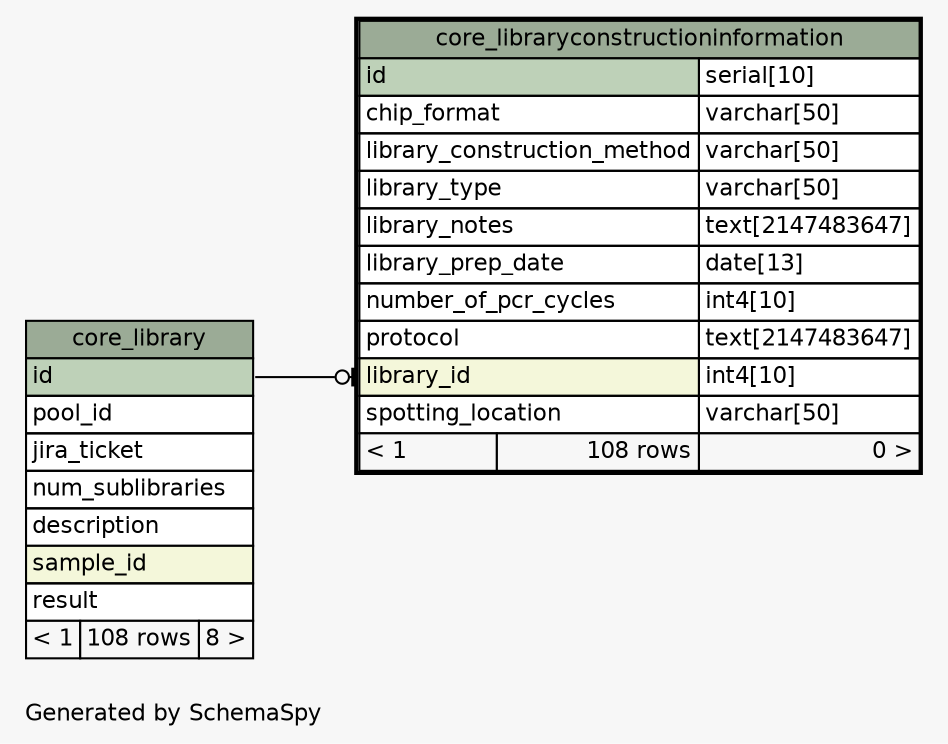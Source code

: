 // dot 2.36.0 on Mac OS X 10.9.5
// SchemaSpy rev 590
digraph "oneDegreeRelationshipsDiagram" {
  graph [
    rankdir="RL"
    bgcolor="#f7f7f7"
    label="\nGenerated by SchemaSpy"
    labeljust="l"
    nodesep="0.18"
    ranksep="0.46"
    fontname="Helvetica"
    fontsize="11"
  ];
  node [
    fontname="Helvetica"
    fontsize="11"
    shape="plaintext"
  ];
  edge [
    arrowsize="0.8"
  ];
  "core_libraryconstructioninformation":"library_id":w -> "core_library":"id":e [arrowhead=none dir=back arrowtail=teeodot];
  "core_library" [
    label=<
    <TABLE BORDER="0" CELLBORDER="1" CELLSPACING="0" BGCOLOR="#ffffff">
      <TR><TD COLSPAN="3" BGCOLOR="#9bab96" ALIGN="CENTER">core_library</TD></TR>
      <TR><TD PORT="id" COLSPAN="3" BGCOLOR="#bed1b8" ALIGN="LEFT">id</TD></TR>
      <TR><TD PORT="pool_id" COLSPAN="3" ALIGN="LEFT">pool_id</TD></TR>
      <TR><TD PORT="jira_ticket" COLSPAN="3" ALIGN="LEFT">jira_ticket</TD></TR>
      <TR><TD PORT="num_sublibraries" COLSPAN="3" ALIGN="LEFT">num_sublibraries</TD></TR>
      <TR><TD PORT="description" COLSPAN="3" ALIGN="LEFT">description</TD></TR>
      <TR><TD PORT="sample_id" COLSPAN="3" BGCOLOR="#f4f7da" ALIGN="LEFT">sample_id</TD></TR>
      <TR><TD PORT="result" COLSPAN="3" ALIGN="LEFT">result</TD></TR>
      <TR><TD ALIGN="LEFT" BGCOLOR="#f7f7f7">&lt; 1</TD><TD ALIGN="RIGHT" BGCOLOR="#f7f7f7">108 rows</TD><TD ALIGN="RIGHT" BGCOLOR="#f7f7f7">8 &gt;</TD></TR>
    </TABLE>>
    URL="core_library.html"
    tooltip="core_library"
  ];
  "core_libraryconstructioninformation" [
    label=<
    <TABLE BORDER="2" CELLBORDER="1" CELLSPACING="0" BGCOLOR="#ffffff">
      <TR><TD COLSPAN="3" BGCOLOR="#9bab96" ALIGN="CENTER">core_libraryconstructioninformation</TD></TR>
      <TR><TD PORT="id" COLSPAN="2" BGCOLOR="#bed1b8" ALIGN="LEFT">id</TD><TD PORT="id.type" ALIGN="LEFT">serial[10]</TD></TR>
      <TR><TD PORT="chip_format" COLSPAN="2" ALIGN="LEFT">chip_format</TD><TD PORT="chip_format.type" ALIGN="LEFT">varchar[50]</TD></TR>
      <TR><TD PORT="library_construction_method" COLSPAN="2" ALIGN="LEFT">library_construction_method</TD><TD PORT="library_construction_method.type" ALIGN="LEFT">varchar[50]</TD></TR>
      <TR><TD PORT="library_type" COLSPAN="2" ALIGN="LEFT">library_type</TD><TD PORT="library_type.type" ALIGN="LEFT">varchar[50]</TD></TR>
      <TR><TD PORT="library_notes" COLSPAN="2" ALIGN="LEFT">library_notes</TD><TD PORT="library_notes.type" ALIGN="LEFT">text[2147483647]</TD></TR>
      <TR><TD PORT="library_prep_date" COLSPAN="2" ALIGN="LEFT">library_prep_date</TD><TD PORT="library_prep_date.type" ALIGN="LEFT">date[13]</TD></TR>
      <TR><TD PORT="number_of_pcr_cycles" COLSPAN="2" ALIGN="LEFT">number_of_pcr_cycles</TD><TD PORT="number_of_pcr_cycles.type" ALIGN="LEFT">int4[10]</TD></TR>
      <TR><TD PORT="protocol" COLSPAN="2" ALIGN="LEFT">protocol</TD><TD PORT="protocol.type" ALIGN="LEFT">text[2147483647]</TD></TR>
      <TR><TD PORT="library_id" COLSPAN="2" BGCOLOR="#f4f7da" ALIGN="LEFT">library_id</TD><TD PORT="library_id.type" ALIGN="LEFT">int4[10]</TD></TR>
      <TR><TD PORT="spotting_location" COLSPAN="2" ALIGN="LEFT">spotting_location</TD><TD PORT="spotting_location.type" ALIGN="LEFT">varchar[50]</TD></TR>
      <TR><TD ALIGN="LEFT" BGCOLOR="#f7f7f7">&lt; 1</TD><TD ALIGN="RIGHT" BGCOLOR="#f7f7f7">108 rows</TD><TD ALIGN="RIGHT" BGCOLOR="#f7f7f7">0 &gt;</TD></TR>
    </TABLE>>
    URL="core_libraryconstructioninformation.html"
    tooltip="core_libraryconstructioninformation"
  ];
}
